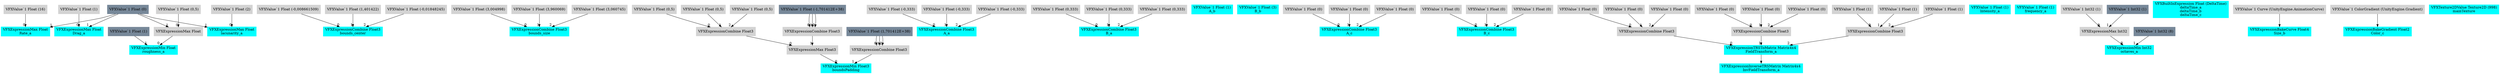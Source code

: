 digraph G {
node0 [shape="box" color="cyan" style="filled" label="VFXExpressionMax Float
Rate_a"]
node1 [shape="box" color="lightgray" style="filled" label="VFXValue`1 Float (16)"]
node2 [shape="box" color="lightslategray" style="filled" label="VFXValue`1 Float (0)"]
node3 [shape="box" color="cyan" style="filled" label="VFXExpressionCombine Float3
bounds_center"]
node4 [shape="box" color="lightgray" style="filled" label="VFXValue`1 Float (-0,008661509)"]
node5 [shape="box" color="lightgray" style="filled" label="VFXValue`1 Float (1,401422)"]
node6 [shape="box" color="lightgray" style="filled" label="VFXValue`1 Float (-0,01848245)"]
node7 [shape="box" color="cyan" style="filled" label="VFXExpressionCombine Float3
bounds_size"]
node8 [shape="box" color="lightgray" style="filled" label="VFXValue`1 Float (3,004998)"]
node9 [shape="box" color="lightgray" style="filled" label="VFXValue`1 Float (3,960069)"]
node10 [shape="box" color="lightgray" style="filled" label="VFXValue`1 Float (3,060745)"]
node11 [shape="box" color="cyan" style="filled" label="VFXExpressionMin Float3
boundsPadding"]
node12 [shape="box" color="lightgray" style="filled" label="VFXExpressionMax Float3"]
node13 [shape="box" color="lightgray" style="filled" label="VFXExpressionCombine Float3"]
node14 [shape="box" color="lightgray" style="filled" label="VFXValue`1 Float (0,5)"]
node15 [shape="box" color="lightgray" style="filled" label="VFXValue`1 Float (0,5)"]
node16 [shape="box" color="lightgray" style="filled" label="VFXValue`1 Float (0,5)"]
node17 [shape="box" color="lightgray" style="filled" label="VFXExpressionCombine Float3"]
node18 [shape="box" color="lightslategray" style="filled" label="VFXValue`1 Float (-1,701412E+38)"]
node19 [shape="box" color="lightgray" style="filled" label="VFXExpressionCombine Float3"]
node20 [shape="box" color="lightslategray" style="filled" label="VFXValue`1 Float (1,701412E+38)"]
node21 [shape="box" color="cyan" style="filled" label="VFXExpressionCombine Float3
A_a"]
node22 [shape="box" color="lightgray" style="filled" label="VFXValue`1 Float (-0,333)"]
node23 [shape="box" color="lightgray" style="filled" label="VFXValue`1 Float (-0,333)"]
node24 [shape="box" color="lightgray" style="filled" label="VFXValue`1 Float (-0,333)"]
node25 [shape="box" color="cyan" style="filled" label="VFXExpressionCombine Float3
B_a"]
node26 [shape="box" color="lightgray" style="filled" label="VFXValue`1 Float (0,333)"]
node27 [shape="box" color="lightgray" style="filled" label="VFXValue`1 Float (0,333)"]
node28 [shape="box" color="lightgray" style="filled" label="VFXValue`1 Float (0,333)"]
node29 [shape="box" color="cyan" style="filled" label="VFXValue`1 Float (1)
A_b"]
node30 [shape="box" color="cyan" style="filled" label="VFXValue`1 Float (3)
B_b"]
node31 [shape="box" color="cyan" style="filled" label="VFXExpressionCombine Float3
A_c"]
node32 [shape="box" color="lightgray" style="filled" label="VFXValue`1 Float (0)"]
node33 [shape="box" color="lightgray" style="filled" label="VFXValue`1 Float (0)"]
node34 [shape="box" color="lightgray" style="filled" label="VFXValue`1 Float (0)"]
node35 [shape="box" color="cyan" style="filled" label="VFXExpressionCombine Float3
B_c"]
node36 [shape="box" color="lightgray" style="filled" label="VFXValue`1 Float (0)"]
node37 [shape="box" color="lightgray" style="filled" label="VFXValue`1 Float (0)"]
node38 [shape="box" color="lightgray" style="filled" label="VFXValue`1 Float (0)"]
node39 [shape="box" color="cyan" style="filled" label="VFXExpressionInverseTRSMatrix Matrix4x4
InvFieldTransform_a"]
node40 [shape="box" color="cyan" style="filled" label="VFXExpressionTRSToMatrix Matrix4x4
FieldTransform_a"]
node41 [shape="box" color="lightgray" style="filled" label="VFXExpressionCombine Float3"]
node42 [shape="box" color="lightgray" style="filled" label="VFXValue`1 Float (0)"]
node43 [shape="box" color="lightgray" style="filled" label="VFXValue`1 Float (0)"]
node44 [shape="box" color="lightgray" style="filled" label="VFXValue`1 Float (0)"]
node45 [shape="box" color="lightgray" style="filled" label="VFXExpressionCombine Float3"]
node46 [shape="box" color="lightgray" style="filled" label="VFXValue`1 Float (0)"]
node47 [shape="box" color="lightgray" style="filled" label="VFXValue`1 Float (0)"]
node48 [shape="box" color="lightgray" style="filled" label="VFXValue`1 Float (0)"]
node49 [shape="box" color="lightgray" style="filled" label="VFXExpressionCombine Float3"]
node50 [shape="box" color="lightgray" style="filled" label="VFXValue`1 Float (1)"]
node51 [shape="box" color="lightgray" style="filled" label="VFXValue`1 Float (1)"]
node52 [shape="box" color="lightgray" style="filled" label="VFXValue`1 Float (1)"]
node53 [shape="box" color="cyan" style="filled" label="VFXValue`1 Float (1)
Intensity_a"]
node54 [shape="box" color="cyan" style="filled" label="VFXExpressionMax Float
Drag_a"]
node55 [shape="box" color="lightgray" style="filled" label="VFXValue`1 Float (1)"]
node56 [shape="box" color="cyan" style="filled" label="VFXValue`1 Float (1)
frequency_a"]
node57 [shape="box" color="cyan" style="filled" label="VFXExpressionMin Int32
octaves_a"]
node58 [shape="box" color="lightgray" style="filled" label="VFXExpressionMax Int32"]
node59 [shape="box" color="lightgray" style="filled" label="VFXValue`1 Int32 (1)"]
node60 [shape="box" color="lightslategray" style="filled" label="VFXValue`1 Int32 (1)"]
node61 [shape="box" color="lightslategray" style="filled" label="VFXValue`1 Int32 (8)"]
node62 [shape="box" color="cyan" style="filled" label="VFXExpressionMin Float
roughness_a"]
node63 [shape="box" color="lightgray" style="filled" label="VFXExpressionMax Float"]
node64 [shape="box" color="lightgray" style="filled" label="VFXValue`1 Float (0,5)"]
node65 [shape="box" color="lightslategray" style="filled" label="VFXValue`1 Float (1)"]
node66 [shape="box" color="cyan" style="filled" label="VFXExpressionMax Float
lacunarity_a"]
node67 [shape="box" color="lightgray" style="filled" label="VFXValue`1 Float (2)"]
node68 [shape="box" color="cyan" style="filled" label="VFXBuiltInExpression Float (DeltaTime)
deltaTime_a
deltaTime_b
deltaTime_c"]
node69 [shape="box" color="cyan" style="filled" label="VFXExpressionBakeCurve Float4
Size_b"]
node70 [shape="box" color="lightgray" style="filled" label="VFXValue`1 Curve (UnityEngine.AnimationCurve)"]
node71 [shape="box" color="cyan" style="filled" label="VFXExpressionBakeGradient Float2
Color_c"]
node72 [shape="box" color="lightgray" style="filled" label="VFXValue`1 ColorGradient (UnityEngine.Gradient)"]
node73 [shape="box" color="cyan" style="filled" label="VFXTexture2DValue Texture2D (998)
mainTexture"]
node1 -> node0 [headlabel="0"]
node2 -> node0 [headlabel="1"]
node4 -> node3 [headlabel="0"]
node5 -> node3 [headlabel="1"]
node6 -> node3 [headlabel="2"]
node8 -> node7 [headlabel="0"]
node9 -> node7 [headlabel="1"]
node10 -> node7 [headlabel="2"]
node12 -> node11 [headlabel="0"]
node19 -> node11 [headlabel="1"]
node13 -> node12 [headlabel="0"]
node17 -> node12 [headlabel="1"]
node14 -> node13 [headlabel="0"]
node15 -> node13 [headlabel="1"]
node16 -> node13 [headlabel="2"]
node18 -> node17 [headlabel="0"]
node18 -> node17 [headlabel="1"]
node18 -> node17 [headlabel="2"]
node20 -> node19 [headlabel="0"]
node20 -> node19 [headlabel="1"]
node20 -> node19 [headlabel="2"]
node22 -> node21 [headlabel="0"]
node23 -> node21 [headlabel="1"]
node24 -> node21 [headlabel="2"]
node26 -> node25 [headlabel="0"]
node27 -> node25 [headlabel="1"]
node28 -> node25 [headlabel="2"]
node32 -> node31 [headlabel="0"]
node33 -> node31 [headlabel="1"]
node34 -> node31 [headlabel="2"]
node36 -> node35 [headlabel="0"]
node37 -> node35 [headlabel="1"]
node38 -> node35 [headlabel="2"]
node40 -> node39 
node41 -> node40 [headlabel="0"]
node45 -> node40 [headlabel="1"]
node49 -> node40 [headlabel="2"]
node42 -> node41 [headlabel="0"]
node43 -> node41 [headlabel="1"]
node44 -> node41 [headlabel="2"]
node46 -> node45 [headlabel="0"]
node47 -> node45 [headlabel="1"]
node48 -> node45 [headlabel="2"]
node50 -> node49 [headlabel="0"]
node51 -> node49 [headlabel="1"]
node52 -> node49 [headlabel="2"]
node55 -> node54 [headlabel="0"]
node2 -> node54 [headlabel="1"]
node58 -> node57 [headlabel="0"]
node61 -> node57 [headlabel="1"]
node59 -> node58 [headlabel="0"]
node60 -> node58 [headlabel="1"]
node63 -> node62 [headlabel="0"]
node65 -> node62 [headlabel="1"]
node64 -> node63 [headlabel="0"]
node2 -> node63 [headlabel="1"]
node67 -> node66 [headlabel="0"]
node2 -> node66 [headlabel="1"]
node70 -> node69 
node72 -> node71 
}
